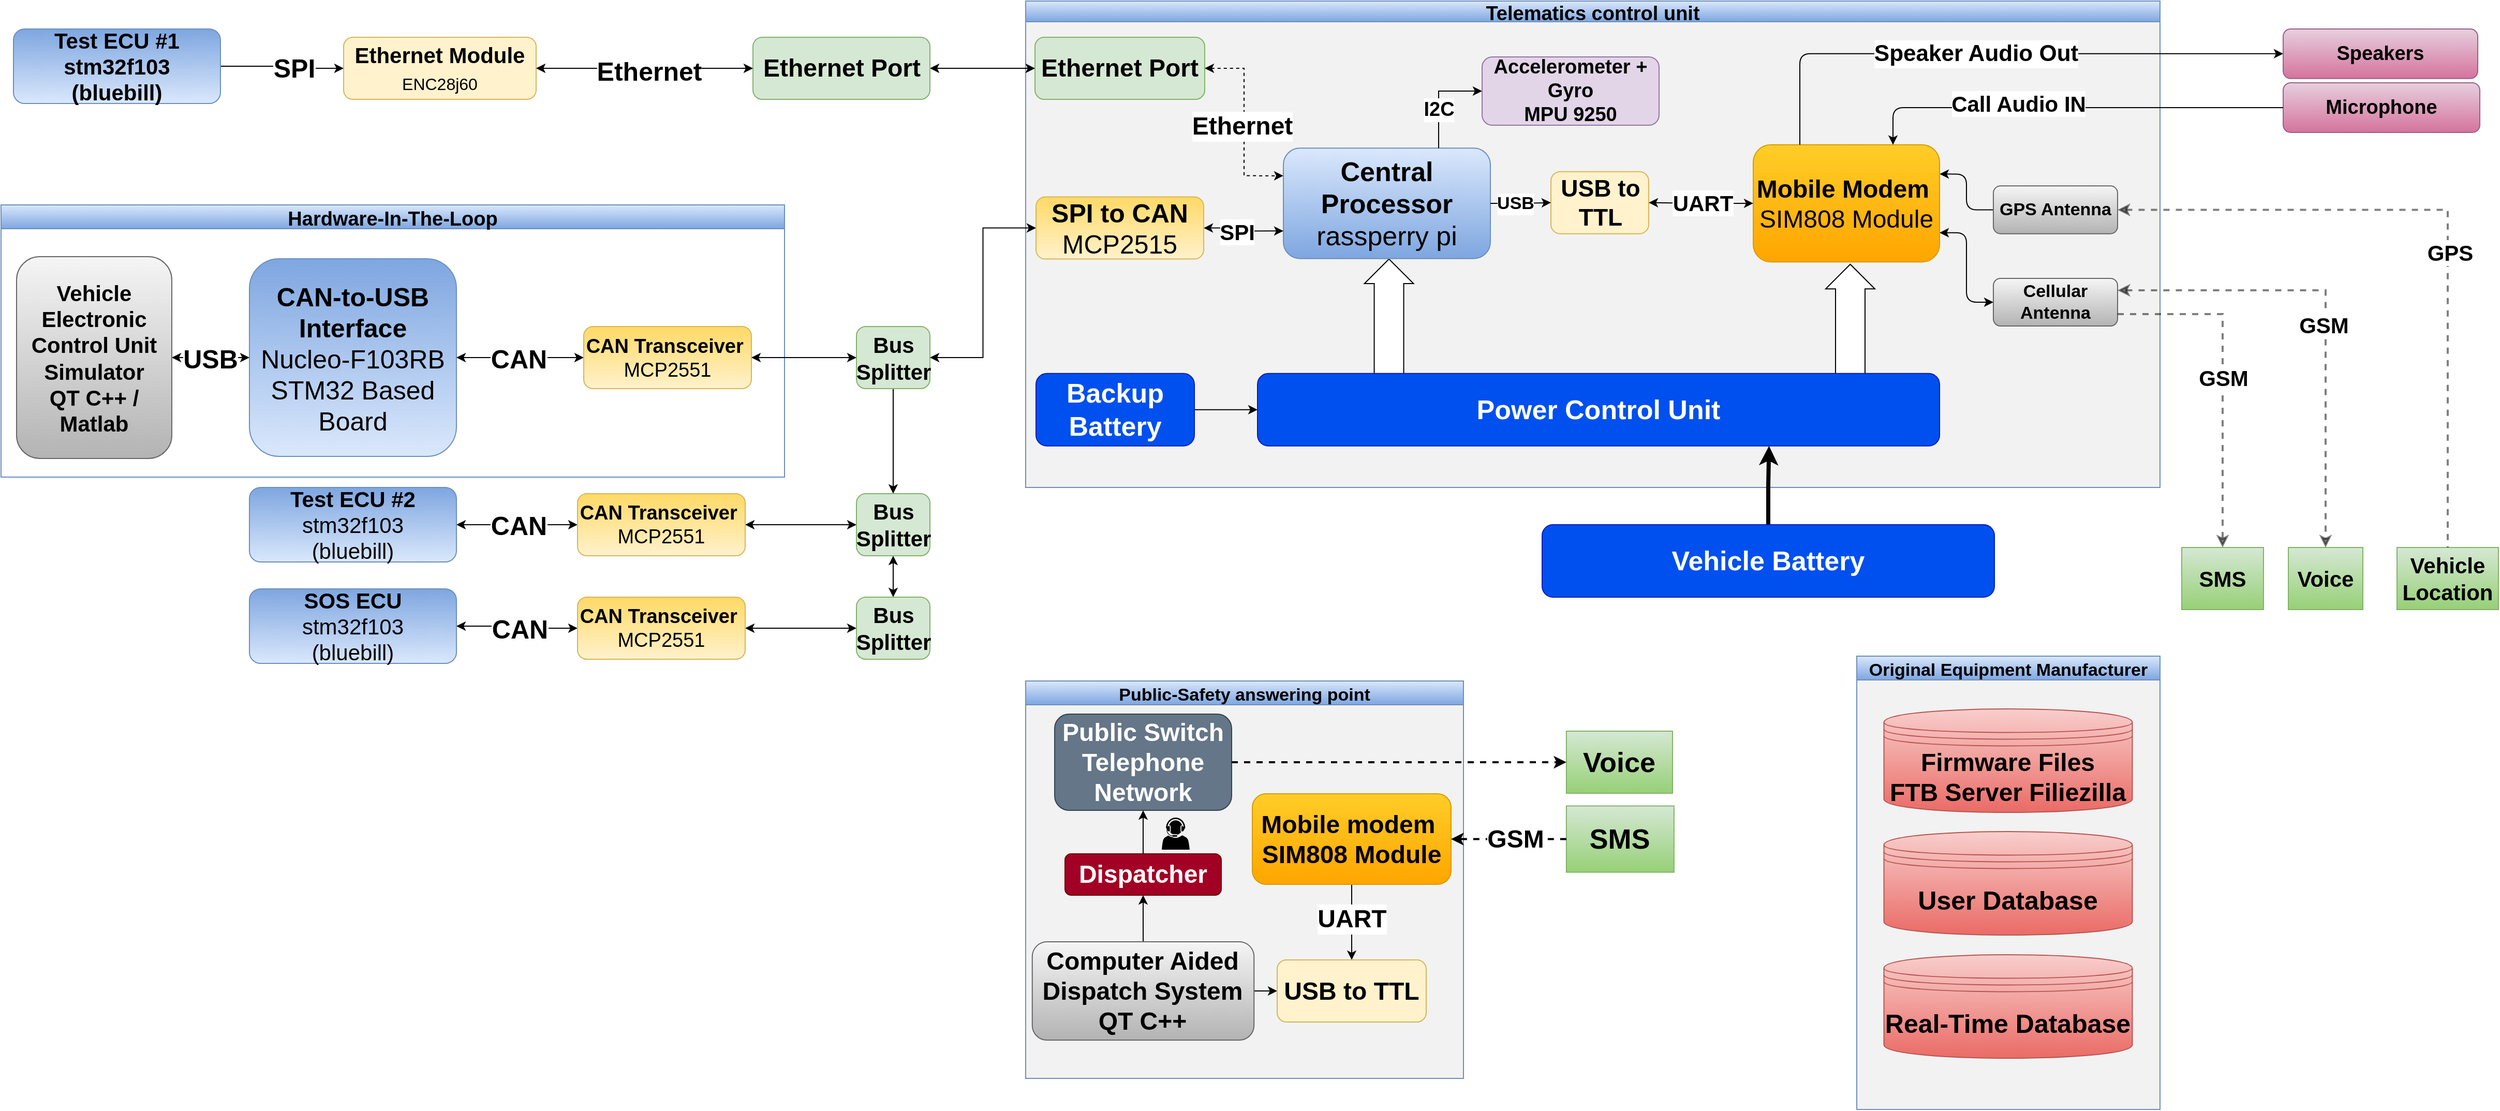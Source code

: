 <mxfile version="13.9.9" type="device"><diagram id="WvO2dlYxxCy-v5vZexDL" name="Page-1"><mxGraphModel dx="3230" dy="1012" grid="0" gridSize="6" guides="1" tooltips="1" connect="1" arrows="1" fold="1" page="1" pageScale="1" pageWidth="1500" pageHeight="1200" math="0" shadow="0"><root><mxCell id="0"/><mxCell id="1" parent="0"/><mxCell id="P0qbFuE8XbZVuqwwPdYG-165" value="Original Equipment Manufacturer" style="swimlane;startSize=23;gradientColor=#7ea6e0;fillColor=#dae8fc;strokeColor=#6c8ebf;swimlaneFillColor=#f2f2f2;fontStyle=1;fontSize=17;" parent="1" vertex="1"><mxGeometry x="368" y="1245" width="293" height="438" as="geometry"/></mxCell><mxCell id="P0qbFuE8XbZVuqwwPdYG-166" value="User Database" style="shape=datastore;whiteSpace=wrap;html=1;gradientColor=#ea6b66;fillColor=#f8cecc;strokeColor=#b85450;fontStyle=1;fontSize=25;" parent="P0qbFuE8XbZVuqwwPdYG-165" vertex="1"><mxGeometry x="26.25" y="169.5" width="240" height="100" as="geometry"/></mxCell><mxCell id="P0qbFuE8XbZVuqwwPdYG-167" value="Real-Time Database&lt;br style=&quot;font-size: 25px;&quot;&gt;" style="shape=datastore;whiteSpace=wrap;html=1;gradientColor=#ea6b66;fillColor=#f8cecc;strokeColor=#b85450;fontStyle=1;fontSize=25;" parent="P0qbFuE8XbZVuqwwPdYG-165" vertex="1"><mxGeometry x="26.25" y="288.5" width="240" height="100" as="geometry"/></mxCell><mxCell id="P0qbFuE8XbZVuqwwPdYG-168" value="Firmware Files&lt;br style=&quot;font-size: 24px;&quot;&gt;&lt;span style=&quot;font-size: 24px;&quot;&gt;FTB Server Filiezilla&lt;/span&gt;" style="shape=datastore;whiteSpace=wrap;html=1;gradientColor=#ea6b66;fillColor=#f8cecc;strokeColor=#b85450;fontStyle=1;fontSize=24;" parent="P0qbFuE8XbZVuqwwPdYG-165" vertex="1"><mxGeometry x="26.25" y="51" width="240" height="100" as="geometry"/></mxCell><mxCell id="P0qbFuE8XbZVuqwwPdYG-198" value="Telematics control unit" style="swimlane;startSize=20;shadow=0;swimlaneFillColor=#F2F2F2;fontStyle=1;fontSize=19;movable=1;gradientColor=#7ea6e0;fillColor=#dae8fc;strokeColor=#6c8ebf;" parent="1" vertex="1"><mxGeometry x="-435" y="612" width="1096" height="470" as="geometry"><mxRectangle x="70" y="160" width="70" height="23" as="alternateBounds"/></mxGeometry></mxCell><mxCell id="P0qbFuE8XbZVuqwwPdYG-199" value="" style="verticalLabelPosition=bottom;shadow=0;dashed=0;align=center;html=1;verticalAlign=top;shape=mxgraph.electrical.transmission.straightBus;fontSize=26;rotation=-180;fontStyle=1" parent="P0qbFuE8XbZVuqwwPdYG-198" vertex="1"><mxGeometry x="773" y="254.35" width="47.48" height="114.1" as="geometry"/></mxCell><mxCell id="P0qbFuE8XbZVuqwwPdYG-200" value="" style="verticalLabelPosition=bottom;shadow=0;dashed=0;align=center;html=1;verticalAlign=top;shape=mxgraph.electrical.transmission.straightBus;fontSize=26;rotation=-180;fontStyle=1" parent="P0qbFuE8XbZVuqwwPdYG-198" vertex="1"><mxGeometry x="327.28" y="249.31" width="47.48" height="131.62" as="geometry"/></mxCell><mxCell id="P0qbFuE8XbZVuqwwPdYG-202" style="edgeStyle=orthogonalEdgeStyle;rounded=1;orthogonalLoop=1;jettySize=auto;html=1;entryX=1;entryY=0.75;entryDx=0;entryDy=0;startArrow=classic;startFill=1;endArrow=classic;endFill=1;strokeColor=#000000;strokeWidth=1;fontSize=20;fontStyle=1;exitX=0;exitY=0.5;exitDx=0;exitDy=0;" parent="P0qbFuE8XbZVuqwwPdYG-198" source="P0qbFuE8XbZVuqwwPdYG-236" target="P0qbFuE8XbZVuqwwPdYG-210" edge="1"><mxGeometry relative="1" as="geometry"><mxPoint x="1073.28" y="362.83" as="targetPoint"/><mxPoint x="1135.97" y="272.415" as="sourcePoint"/></mxGeometry></mxCell><mxCell id="P0qbFuE8XbZVuqwwPdYG-207" value="&lt;font style=&quot;font-size: 26px;&quot;&gt;Central Processor&lt;span style=&quot;font-size: 26px;&quot;&gt;&lt;br style=&quot;font-size: 26px;&quot;&gt;&lt;span style=&quot;font-weight: normal; font-size: 26px;&quot;&gt;rassperry pi&lt;/span&gt;&lt;br style=&quot;font-size: 26px;&quot;&gt;&lt;/span&gt;&lt;/font&gt;" style="rounded=1;whiteSpace=wrap;html=1;fillColor=#dae8fc;strokeColor=#6c8ebf;fontStyle=1;fontSize=26;gradientColor=#7ea6e0;" parent="P0qbFuE8XbZVuqwwPdYG-198" vertex="1"><mxGeometry x="249" y="142.17" width="200" height="106.67" as="geometry"/></mxCell><mxCell id="j5CchA66nYgSaiZ-dE5T-30" style="edgeStyle=orthogonalEdgeStyle;rounded=1;orthogonalLoop=1;jettySize=auto;html=1;exitX=1;exitY=0.25;exitDx=0;exitDy=0;startArrow=classic;startFill=1;endArrow=none;endFill=0;fontStyle=1" edge="1" parent="P0qbFuE8XbZVuqwwPdYG-198" source="P0qbFuE8XbZVuqwwPdYG-210" target="P0qbFuE8XbZVuqwwPdYG-237"><mxGeometry relative="1" as="geometry"/></mxCell><mxCell id="P0qbFuE8XbZVuqwwPdYG-210" value="&lt;font style=&quot;font-size: 24px;&quot;&gt;Mobile Modem&lt;/font&gt;&amp;nbsp;&lt;br style=&quot;font-size: 24px;&quot;&gt;&lt;span style=&quot;font-weight: normal; font-size: 24px;&quot;&gt;SIM808 Module&lt;/span&gt;" style="rounded=1;whiteSpace=wrap;html=1;fillColor=#ffcd28;strokeColor=#d79b00;fontSize=24;fontStyle=1;gradientColor=#ffa500;" parent="P0qbFuE8XbZVuqwwPdYG-198" vertex="1"><mxGeometry x="703" y="138.84" width="180" height="113.33" as="geometry"/></mxCell><mxCell id="P0qbFuE8XbZVuqwwPdYG-227" style="edgeStyle=orthogonalEdgeStyle;rounded=0;orthogonalLoop=1;jettySize=auto;html=1;startArrow=classic;startFill=1;endArrow=classic;endFill=1;fontSize=19;fontStyle=1;entryX=0;entryY=0.75;entryDx=0;entryDy=0;" parent="P0qbFuE8XbZVuqwwPdYG-198" source="P0qbFuE8XbZVuqwwPdYG-245" target="P0qbFuE8XbZVuqwwPdYG-207" edge="1"><mxGeometry relative="1" as="geometry"><mxPoint x="164" y="195" as="sourcePoint"/><mxPoint x="251.02" y="184.42" as="targetPoint"/></mxGeometry></mxCell><mxCell id="P0qbFuE8XbZVuqwwPdYG-228" value="&lt;span&gt;&lt;font style=&quot;font-size: 21px&quot;&gt;SPI&lt;/font&gt;&lt;/span&gt;" style="edgeLabel;html=1;align=center;verticalAlign=middle;resizable=0;points=[];fontSize=19;fontStyle=1" parent="P0qbFuE8XbZVuqwwPdYG-227" vertex="1" connectable="0"><mxGeometry x="0.118" y="-2" relative="1" as="geometry"><mxPoint x="-9.67" y="-1.34" as="offset"/></mxGeometry></mxCell><mxCell id="P0qbFuE8XbZVuqwwPdYG-236" value="Cellular Antenna" style="rounded=1;whiteSpace=wrap;html=1;fillColor=#f5f5f5;strokeColor=#666666;fontSize=17;fontStyle=1;gradientColor=#b3b3b3;" parent="P0qbFuE8XbZVuqwwPdYG-198" vertex="1"><mxGeometry x="935" y="268" width="120" height="45.99" as="geometry"/></mxCell><mxCell id="P0qbFuE8XbZVuqwwPdYG-237" value="GPS Antenna" style="rounded=1;whiteSpace=wrap;html=1;fillColor=#f5f5f5;strokeColor=#666666;fontSize=17;fontStyle=1;gradientColor=#b3b3b3;" parent="P0qbFuE8XbZVuqwwPdYG-198" vertex="1"><mxGeometry x="935.0" y="178.67" width="120" height="46.16" as="geometry"/></mxCell><mxCell id="P0qbFuE8XbZVuqwwPdYG-239" style="edgeStyle=orthogonalEdgeStyle;rounded=0;orthogonalLoop=1;jettySize=auto;html=1;entryX=0.75;entryY=0;entryDx=0;entryDy=0;endArrow=none;endFill=0;strokeWidth=1;fontSize=19;startArrow=classic;startFill=1;exitX=0;exitY=0.5;exitDx=0;exitDy=0;fontStyle=1" parent="P0qbFuE8XbZVuqwwPdYG-198" source="P0qbFuE8XbZVuqwwPdYG-241" target="P0qbFuE8XbZVuqwwPdYG-207" edge="1"><mxGeometry relative="1" as="geometry"/></mxCell><mxCell id="P0qbFuE8XbZVuqwwPdYG-240" value="I2C" style="edgeLabel;html=1;align=center;verticalAlign=middle;resizable=0;points=[];fontSize=19;fontStyle=1" parent="P0qbFuE8XbZVuqwwPdYG-239" vertex="1" connectable="0"><mxGeometry x="0.221" relative="1" as="geometry"><mxPoint as="offset"/></mxGeometry></mxCell><mxCell id="P0qbFuE8XbZVuqwwPdYG-241" value="Accelerometer + Gyro&lt;br style=&quot;font-size: 19px;&quot;&gt;&lt;span style=&quot;font-size: 19px;&quot;&gt;MPU 9250&lt;/span&gt;" style="rounded=1;whiteSpace=wrap;html=1;fillColor=#e1d5e7;strokeColor=#9673a6;fontStyle=1;fontSize=19;" parent="P0qbFuE8XbZVuqwwPdYG-198" vertex="1"><mxGeometry x="441" y="54" width="171" height="66" as="geometry"/></mxCell><mxCell id="P0qbFuE8XbZVuqwwPdYG-245" value="SPI to CAN&lt;br style=&quot;font-size: 25px&quot;&gt;&lt;span style=&quot;font-size: 25px ; font-weight: normal&quot;&gt;MCP2515&lt;/span&gt;" style="rounded=1;whiteSpace=wrap;html=1;fontStyle=1;fontSize=25;fillColor=#fff2cc;strokeColor=#d6b656;gradientColor=#ffd966;direction=west;" parent="P0qbFuE8XbZVuqwwPdYG-198" vertex="1"><mxGeometry x="10" y="189.31" width="162" height="60" as="geometry"/></mxCell><mxCell id="P0qbFuE8XbZVuqwwPdYG-247" style="edgeStyle=orthogonalEdgeStyle;rounded=0;orthogonalLoop=1;jettySize=auto;html=1;fontStyle=1" parent="P0qbFuE8XbZVuqwwPdYG-198" source="P0qbFuE8XbZVuqwwPdYG-248" target="P0qbFuE8XbZVuqwwPdYG-249" edge="1"><mxGeometry relative="1" as="geometry"/></mxCell><mxCell id="P0qbFuE8XbZVuqwwPdYG-248" value="&lt;font style=&quot;font-size: 26px;&quot;&gt;Backup Battery&lt;/font&gt;" style="rounded=1;whiteSpace=wrap;html=1;fontStyle=1;fontSize=26;fillColor=#0050ef;strokeColor=#001DBC;fontColor=#ffffff;" parent="P0qbFuE8XbZVuqwwPdYG-198" vertex="1"><mxGeometry x="10" y="359.9" width="153" height="70" as="geometry"/></mxCell><mxCell id="P0qbFuE8XbZVuqwwPdYG-249" value="&lt;span style=&quot;font-size: 26px;&quot;&gt;&lt;font style=&quot;font-size: 26px;&quot;&gt;Power Control Unit&lt;/font&gt;&lt;/span&gt;" style="rounded=1;whiteSpace=wrap;html=1;fontSize=26;fillColor=#0050ef;strokeColor=#001DBC;fontColor=#ffffff;fontStyle=1" parent="P0qbFuE8XbZVuqwwPdYG-198" vertex="1"><mxGeometry x="224.02" y="359.9" width="658.98" height="70" as="geometry"/></mxCell><mxCell id="P0qbFuE8XbZVuqwwPdYG-385" value="Ethernet Port" style="rounded=1;whiteSpace=wrap;html=1;fontSize=24;fillColor=#d5e8d4;strokeColor=#82b366;fontStyle=1" parent="P0qbFuE8XbZVuqwwPdYG-198" vertex="1"><mxGeometry x="9" y="35" width="164" height="60" as="geometry"/></mxCell><mxCell id="P0qbFuE8XbZVuqwwPdYG-333" style="edgeStyle=orthogonalEdgeStyle;rounded=0;orthogonalLoop=1;jettySize=auto;html=1;fontSize=19;startArrow=classic;startFill=1;dashed=1;fontStyle=1;entryX=0;entryY=0.25;entryDx=0;entryDy=0;" parent="P0qbFuE8XbZVuqwwPdYG-198" source="P0qbFuE8XbZVuqwwPdYG-385" target="P0qbFuE8XbZVuqwwPdYG-207" edge="1"><mxGeometry relative="1" as="geometry"><mxPoint x="11.5" y="86.505" as="targetPoint"/></mxGeometry></mxCell><mxCell id="P0qbFuE8XbZVuqwwPdYG-337" value="Ethernet" style="edgeLabel;html=1;align=center;verticalAlign=middle;resizable=0;points=[];fontSize=24;fontStyle=1" parent="P0qbFuE8XbZVuqwwPdYG-333" vertex="1" connectable="0"><mxGeometry x="0.038" y="-2" relative="1" as="geometry"><mxPoint as="offset"/></mxGeometry></mxCell><mxCell id="Wt1LaFrQ6s1FWfu_oRo3-2" value="USB to TTL" style="rounded=1;whiteSpace=wrap;html=1;fillColor=#fff2cc;strokeColor=#d6b656;fontStyle=1;fontSize=23;" parent="P0qbFuE8XbZVuqwwPdYG-198" vertex="1"><mxGeometry x="507.5" y="164.83" width="94.5" height="60" as="geometry"/></mxCell><mxCell id="P0qbFuE8XbZVuqwwPdYG-243" style="edgeStyle=orthogonalEdgeStyle;rounded=1;orthogonalLoop=1;jettySize=auto;html=1;startArrow=classic;startFill=1;fontStyle=1" parent="P0qbFuE8XbZVuqwwPdYG-198" source="P0qbFuE8XbZVuqwwPdYG-210" target="Wt1LaFrQ6s1FWfu_oRo3-2" edge="1"><mxGeometry relative="1" as="geometry"><mxPoint x="648" y="289" as="targetPoint"/><mxPoint x="878" y="276.057" as="sourcePoint"/></mxGeometry></mxCell><mxCell id="P0qbFuE8XbZVuqwwPdYG-244" value="&lt;font style=&quot;font-size: 21px&quot;&gt;UART&lt;/font&gt;" style="edgeLabel;html=1;align=center;verticalAlign=middle;resizable=0;points=[];fontSize=17;fontStyle=1" parent="P0qbFuE8XbZVuqwwPdYG-243" vertex="1" connectable="0"><mxGeometry x="-0.145" relative="1" as="geometry"><mxPoint x="-5.39" y="-0.99" as="offset"/></mxGeometry></mxCell><mxCell id="Wt1LaFrQ6s1FWfu_oRo3-3" style="edgeStyle=orthogonalEdgeStyle;rounded=0;orthogonalLoop=1;jettySize=auto;html=1;fontStyle=1" parent="P0qbFuE8XbZVuqwwPdYG-198" source="P0qbFuE8XbZVuqwwPdYG-207" target="Wt1LaFrQ6s1FWfu_oRo3-2" edge="1"><mxGeometry relative="1" as="geometry"/></mxCell><mxCell id="Wt1LaFrQ6s1FWfu_oRo3-4" value="USB" style="edgeLabel;html=1;align=center;verticalAlign=middle;resizable=0;points=[];fontSize=17;fontStyle=1" parent="Wt1LaFrQ6s1FWfu_oRo3-3" vertex="1" connectable="0"><mxGeometry x="-0.356" relative="1" as="geometry"><mxPoint x="4.65" y="0.67" as="offset"/></mxGeometry></mxCell><mxCell id="P0qbFuE8XbZVuqwwPdYG-251" value="Speakers" style="rounded=1;whiteSpace=wrap;html=1;fillColor=#e6d0de;strokeColor=#996185;fontSize=19;fontStyle=1;gradientColor=#d5739d;" parent="1" vertex="1"><mxGeometry x="780.0" y="639" width="188" height="47.83" as="geometry"/></mxCell><mxCell id="P0qbFuE8XbZVuqwwPdYG-252" value="Microphone" style="rounded=1;whiteSpace=wrap;html=1;fillColor=#e6d0de;strokeColor=#996185;fontSize=19;fontStyle=1;gradientColor=#d5739d;" parent="1" vertex="1"><mxGeometry x="780" y="691" width="190" height="48" as="geometry"/></mxCell><mxCell id="P0qbFuE8XbZVuqwwPdYG-258" value="Hardware-In-The-Loop" style="swimlane;fillColor=#dae8fc;startSize=23;gradientColor=#7ea6e0;strokeColor=#6c8ebf;fontStyle=1;fontSize=19;" parent="1" vertex="1"><mxGeometry x="-1425" y="809" width="757" height="263" as="geometry"/></mxCell><mxCell id="P0qbFuE8XbZVuqwwPdYG-260" value="&lt;font style=&quot;font-size: 25px&quot;&gt;CAN-to-USB Interface&lt;span style=&quot;font-size: 25px&quot;&gt;&lt;br style=&quot;font-size: 25px&quot;&gt;&lt;span style=&quot;font-weight: normal&quot;&gt;Nucleo-F103RB STM32 Based Board&lt;/span&gt;&lt;br style=&quot;font-size: 25px&quot;&gt;&lt;/span&gt;&lt;/font&gt;" style="rounded=1;whiteSpace=wrap;html=1;fillColor=#dae8fc;strokeColor=#6c8ebf;fontStyle=1;fontSize=25;gradientColor=#7ea6e0;direction=west;" parent="P0qbFuE8XbZVuqwwPdYG-258" vertex="1"><mxGeometry x="240" y="52" width="200" height="191" as="geometry"/></mxCell><mxCell id="P0qbFuE8XbZVuqwwPdYG-263" style="edgeStyle=orthogonalEdgeStyle;rounded=0;orthogonalLoop=1;jettySize=auto;html=1;exitX=1;exitY=0.5;exitDx=0;exitDy=0;entryX=0;entryY=0.5;entryDx=0;entryDy=0;startArrow=classic;startFill=1;fontStyle=1;fontSize=25;" parent="P0qbFuE8XbZVuqwwPdYG-258" source="P0qbFuE8XbZVuqwwPdYG-271" target="P0qbFuE8XbZVuqwwPdYG-260" edge="1"><mxGeometry relative="1" as="geometry"><mxPoint x="437" y="245.93" as="targetPoint"/><mxPoint x="562" y="259.5" as="sourcePoint"/></mxGeometry></mxCell><mxCell id="P0qbFuE8XbZVuqwwPdYG-264" value="CAN" style="edgeLabel;html=1;align=center;verticalAlign=middle;resizable=0;points=[];fontSize=25;fontStyle=1" parent="P0qbFuE8XbZVuqwwPdYG-263" vertex="1" connectable="0"><mxGeometry x="-0.132" y="1" relative="1" as="geometry"><mxPoint x="-9.86" y="-1" as="offset"/></mxGeometry></mxCell><mxCell id="P0qbFuE8XbZVuqwwPdYG-265" value="&lt;font style=&quot;font-size: 21px;&quot;&gt;&lt;span style=&quot;font-size: 21px;&quot;&gt;&lt;font style=&quot;font-size: 21px;&quot;&gt;Vehicle Electronic Control Unit Simulator&lt;/font&gt;&lt;/span&gt;&lt;br style=&quot;font-size: 21px;&quot;&gt;&lt;font style=&quot;font-size: 21px;&quot;&gt;QT C++ / Matlab&lt;/font&gt;&lt;br style=&quot;font-size: 21px;&quot;&gt;&lt;/font&gt;" style="rounded=1;whiteSpace=wrap;html=1;fontSize=21;fillColor=#f5f5f5;strokeColor=#666666;gradientColor=#b3b3b3;fontStyle=1" parent="P0qbFuE8XbZVuqwwPdYG-258" vertex="1"><mxGeometry x="15" y="50" width="150" height="195" as="geometry"/></mxCell><mxCell id="P0qbFuE8XbZVuqwwPdYG-266" style="edgeStyle=orthogonalEdgeStyle;rounded=0;orthogonalLoop=1;jettySize=auto;html=1;startArrow=classic;startFill=1;endArrow=classic;endFill=1;fontSize=25;fontStyle=1" parent="P0qbFuE8XbZVuqwwPdYG-258" source="P0qbFuE8XbZVuqwwPdYG-265" target="P0qbFuE8XbZVuqwwPdYG-260" edge="1"><mxGeometry relative="1" as="geometry"><mxPoint x="173" y="245.68" as="targetPoint"/></mxGeometry></mxCell><mxCell id="P0qbFuE8XbZVuqwwPdYG-267" value="USB" style="edgeLabel;html=1;align=center;verticalAlign=middle;resizable=0;points=[];fontSize=25;fontStyle=1" parent="P0qbFuE8XbZVuqwwPdYG-266" vertex="1" connectable="0"><mxGeometry x="-0.252" y="-2" relative="1" as="geometry"><mxPoint x="8.76" y="-2.07" as="offset"/></mxGeometry></mxCell><mxCell id="P0qbFuE8XbZVuqwwPdYG-271" value="CAN Transceiver&amp;nbsp;&lt;br style=&quot;font-size: 19px&quot;&gt;&lt;span style=&quot;font-size: 19px ; font-weight: normal&quot;&gt;&lt;font style=&quot;font-size: 19px&quot;&gt;MCP2551&lt;/font&gt;&lt;/span&gt;" style="rounded=1;whiteSpace=wrap;html=1;fontStyle=1;fontSize=19;fillColor=#fff2cc;strokeColor=#d6b656;gradientColor=#ffd966;direction=west;" parent="P0qbFuE8XbZVuqwwPdYG-258" vertex="1"><mxGeometry x="563" y="117.5" width="162" height="60" as="geometry"/></mxCell><mxCell id="P0qbFuE8XbZVuqwwPdYG-274" style="edgeStyle=orthogonalEdgeStyle;rounded=1;jumpStyle=arc;jumpSize=14;orthogonalLoop=1;jettySize=auto;html=1;entryX=0;entryY=0.5;entryDx=0;entryDy=0;exitX=0.25;exitY=0;exitDx=0;exitDy=0;fontStyle=1" parent="1" source="P0qbFuE8XbZVuqwwPdYG-210" target="P0qbFuE8XbZVuqwwPdYG-251" edge="1"><mxGeometry relative="1" as="geometry"><mxPoint x="251" y="612" as="sourcePoint"/></mxGeometry></mxCell><mxCell id="P0qbFuE8XbZVuqwwPdYG-275" value="Speaker Audio Out" style="edgeLabel;html=1;align=center;verticalAlign=middle;resizable=0;points=[];fontSize=22;fontStyle=1" parent="P0qbFuE8XbZVuqwwPdYG-274" vertex="1" connectable="0"><mxGeometry x="-0.064" y="-5" relative="1" as="geometry"><mxPoint x="-1.79" y="-4.97" as="offset"/></mxGeometry></mxCell><mxCell id="P0qbFuE8XbZVuqwwPdYG-276" style="edgeStyle=orthogonalEdgeStyle;rounded=1;orthogonalLoop=1;jettySize=auto;html=1;startArrow=none;startFill=0;endArrow=classic;endFill=1;strokeColor=#000000;strokeWidth=1;fontSize=20;fontStyle=1;exitX=0;exitY=0.5;exitDx=0;exitDy=0;entryX=0.75;entryY=0;entryDx=0;entryDy=0;" parent="1" source="P0qbFuE8XbZVuqwwPdYG-252" target="P0qbFuE8XbZVuqwwPdYG-210" edge="1"><mxGeometry relative="1" as="geometry"><mxPoint x="777" y="621" as="targetPoint"/></mxGeometry></mxCell><mxCell id="P0qbFuE8XbZVuqwwPdYG-277" value="&lt;font style=&quot;font-size: 21px&quot;&gt;Call Audio IN&lt;/font&gt;" style="edgeLabel;html=1;align=center;verticalAlign=middle;resizable=0;points=[];fontSize=17;fontStyle=1" parent="P0qbFuE8XbZVuqwwPdYG-276" vertex="1" connectable="0"><mxGeometry x="-0.148" y="-1" relative="1" as="geometry"><mxPoint x="-80" y="-3.71" as="offset"/></mxGeometry></mxCell><mxCell id="P0qbFuE8XbZVuqwwPdYG-280" value="SMS" style="rounded=0;whiteSpace=wrap;html=1;fontSize=21;align=center;fontStyle=1;fillColor=#d5e8d4;strokeColor=#82b366;gradientColor=#97d077;" parent="1" vertex="1"><mxGeometry x="682" y="1140" width="79" height="60" as="geometry"/></mxCell><mxCell id="P0qbFuE8XbZVuqwwPdYG-282" value="Voice" style="rounded=0;whiteSpace=wrap;html=1;fontSize=21;align=center;fontStyle=1;fillColor=#d5e8d4;strokeColor=#82b366;gradientColor=#97d077;" parent="1" vertex="1"><mxGeometry x="785" y="1140" width="72" height="60" as="geometry"/></mxCell><mxCell id="P0qbFuE8XbZVuqwwPdYG-283" value="Vehicle Location" style="rounded=0;whiteSpace=wrap;html=1;fontSize=21;align=center;fontStyle=1;fillColor=#d5e8d4;strokeColor=#82b366;gradientColor=#97d077;" parent="1" vertex="1"><mxGeometry x="890" y="1140" width="98" height="60" as="geometry"/></mxCell><mxCell id="P0qbFuE8XbZVuqwwPdYG-284" style="edgeStyle=orthogonalEdgeStyle;rounded=0;orthogonalLoop=1;jettySize=auto;html=1;exitX=1;exitY=0.75;exitDx=0;exitDy=0;startArrow=none;startFill=0;endArrow=classic;endFill=1;strokeWidth=2;fontSize=17;entryX=0.5;entryY=0;entryDx=0;entryDy=0;dashed=1;opacity=50;fontStyle=1" parent="1" source="P0qbFuE8XbZVuqwwPdYG-236" target="P0qbFuE8XbZVuqwwPdYG-280" edge="1"><mxGeometry relative="1" as="geometry"><mxPoint x="954.97" y="1052.83" as="targetPoint"/><mxPoint x="797.97" y="931.415" as="sourcePoint"/></mxGeometry></mxCell><mxCell id="P0qbFuE8XbZVuqwwPdYG-285" value="&lt;font style=&quot;font-size: 21px&quot;&gt;GSM&lt;/font&gt;" style="edgeLabel;html=1;align=center;verticalAlign=middle;resizable=0;points=[];fontSize=17;fontStyle=1" parent="P0qbFuE8XbZVuqwwPdYG-284" vertex="1" connectable="0"><mxGeometry x="0.234" relative="1" as="geometry"><mxPoint x="-0.02" y="-39.12" as="offset"/></mxGeometry></mxCell><mxCell id="P0qbFuE8XbZVuqwwPdYG-288" style="edgeStyle=orthogonalEdgeStyle;rounded=0;orthogonalLoop=1;jettySize=auto;html=1;exitX=1;exitY=0.25;exitDx=0;exitDy=0;strokeWidth=2;startArrow=classic;startFill=1;dashed=1;opacity=50;fontStyle=1" parent="1" source="P0qbFuE8XbZVuqwwPdYG-236" target="P0qbFuE8XbZVuqwwPdYG-282" edge="1"><mxGeometry relative="1" as="geometry"><mxPoint x="797.97" y="902.707" as="sourcePoint"/></mxGeometry></mxCell><mxCell id="P0qbFuE8XbZVuqwwPdYG-289" value="&lt;font style=&quot;font-size: 21px&quot;&gt;GSM&lt;/font&gt;" style="edgeLabel;html=1;align=center;verticalAlign=middle;resizable=0;points=[];fontSize=17;fontStyle=1" parent="P0qbFuE8XbZVuqwwPdYG-288" vertex="1" connectable="0"><mxGeometry x="0.386" relative="1" as="geometry"><mxPoint x="-2" y="-77.47" as="offset"/></mxGeometry></mxCell><mxCell id="P0qbFuE8XbZVuqwwPdYG-290" style="edgeStyle=orthogonalEdgeStyle;rounded=0;orthogonalLoop=1;jettySize=auto;html=1;startArrow=classic;startFill=1;endArrow=none;endFill=0;strokeWidth=2;fontSize=32;entryX=0.5;entryY=0;entryDx=0;entryDy=0;exitX=1;exitY=0.5;exitDx=0;exitDy=0;dashed=1;opacity=50;fontStyle=1" parent="1" source="P0qbFuE8XbZVuqwwPdYG-237" target="P0qbFuE8XbZVuqwwPdYG-283" edge="1"><mxGeometry relative="1" as="geometry"><mxPoint x="1028.303" y="1053.497" as="targetPoint"/><mxPoint x="797.97" y="840.2" as="sourcePoint"/></mxGeometry></mxCell><mxCell id="P0qbFuE8XbZVuqwwPdYG-291" value="&lt;font style=&quot;font-size: 21px&quot;&gt;GPS&lt;/font&gt;" style="edgeLabel;html=1;align=center;verticalAlign=middle;resizable=0;points=[];fontSize=17;fontStyle=1" parent="P0qbFuE8XbZVuqwwPdYG-290" vertex="1" connectable="0"><mxGeometry x="0.524" y="5" relative="1" as="geometry"><mxPoint x="-3.02" y="-131.94" as="offset"/></mxGeometry></mxCell><mxCell id="P0qbFuE8XbZVuqwwPdYG-301" style="edgeStyle=orthogonalEdgeStyle;rounded=0;orthogonalLoop=1;jettySize=auto;html=1;entryX=0.75;entryY=1;entryDx=0;entryDy=0;fillColor=#ffffff;fontSize=26;strokeWidth=4;fontStyle=1" parent="1" source="P0qbFuE8XbZVuqwwPdYG-302" target="P0qbFuE8XbZVuqwwPdYG-249" edge="1"><mxGeometry relative="1" as="geometry"/></mxCell><mxCell id="P0qbFuE8XbZVuqwwPdYG-302" value="Vehicle Battery" style="rounded=1;whiteSpace=wrap;html=1;fontStyle=1;fontSize=26;fillColor=#0050ef;strokeColor=#001DBC;fontColor=#ffffff;" parent="1" vertex="1"><mxGeometry x="64" y="1118" width="437" height="70" as="geometry"/></mxCell><mxCell id="P0qbFuE8XbZVuqwwPdYG-331" style="edgeStyle=orthogonalEdgeStyle;rounded=0;orthogonalLoop=1;jettySize=auto;html=1;fontSize=25;exitX=0.5;exitY=1;exitDx=0;exitDy=0;fontStyle=1" parent="1" source="P0qbFuE8XbZVuqwwPdYG-314" target="P0qbFuE8XbZVuqwwPdYG-323" edge="1"><mxGeometry relative="1" as="geometry"><mxPoint x="-563" y="927.0" as="sourcePoint"/></mxGeometry></mxCell><mxCell id="P0qbFuE8XbZVuqwwPdYG-314" value="Bus Splitter" style="rounded=1;whiteSpace=wrap;html=1;fontSize=21;fillColor=#d5e8d4;strokeColor=#82b366;fontStyle=1" parent="1" vertex="1"><mxGeometry x="-598.5" y="926.5" width="71" height="60" as="geometry"/></mxCell><mxCell id="P0qbFuE8XbZVuqwwPdYG-315" style="edgeStyle=orthogonalEdgeStyle;rounded=0;orthogonalLoop=1;jettySize=auto;html=1;startArrow=classic;startFill=1;endArrow=classic;endFill=1;fontSize=25;fontStyle=1" parent="1" source="P0qbFuE8XbZVuqwwPdYG-271" target="P0qbFuE8XbZVuqwwPdYG-314" edge="1"><mxGeometry relative="1" as="geometry"/></mxCell><mxCell id="P0qbFuE8XbZVuqwwPdYG-316" style="edgeStyle=orthogonalEdgeStyle;rounded=0;orthogonalLoop=1;jettySize=auto;html=1;startArrow=classic;startFill=1;endArrow=classic;endFill=1;fontSize=17;fontStyle=1;entryX=1;entryY=0.5;entryDx=0;entryDy=0;" parent="1" source="P0qbFuE8XbZVuqwwPdYG-245" target="P0qbFuE8XbZVuqwwPdYG-314" edge="1"><mxGeometry relative="1" as="geometry"/></mxCell><mxCell id="P0qbFuE8XbZVuqwwPdYG-317" style="edgeStyle=orthogonalEdgeStyle;rounded=0;orthogonalLoop=1;jettySize=auto;html=1;entryX=0;entryY=0.5;entryDx=0;entryDy=0;startArrow=classic;startFill=1;endArrow=classic;endFill=1;fontSize=25;fontStyle=1" parent="1" source="P0qbFuE8XbZVuqwwPdYG-319" target="P0qbFuE8XbZVuqwwPdYG-320" edge="1"><mxGeometry relative="1" as="geometry"/></mxCell><mxCell id="P0qbFuE8XbZVuqwwPdYG-392" value="CAN" style="edgeLabel;html=1;align=center;verticalAlign=middle;resizable=0;points=[];fontSize=25;fontStyle=1" parent="P0qbFuE8XbZVuqwwPdYG-317" vertex="1" connectable="0"><mxGeometry x="-0.202" y="1" relative="1" as="geometry"><mxPoint x="-8.57" y="-1.03" as="offset"/></mxGeometry></mxCell><mxCell id="P0qbFuE8XbZVuqwwPdYG-318" style="edgeStyle=orthogonalEdgeStyle;rounded=0;orthogonalLoop=1;jettySize=auto;html=1;startArrow=classic;startFill=1;endArrow=classic;endFill=1;fontSize=25;fontStyle=1" parent="1" source="P0qbFuE8XbZVuqwwPdYG-319" target="P0qbFuE8XbZVuqwwPdYG-322" edge="1"><mxGeometry relative="1" as="geometry"/></mxCell><mxCell id="P0qbFuE8XbZVuqwwPdYG-319" value="CAN Transceiver&amp;nbsp;&lt;br style=&quot;font-size: 19px&quot;&gt;&lt;span style=&quot;font-size: 19px ; font-weight: normal&quot;&gt;&lt;font style=&quot;font-size: 19px&quot;&gt;MCP2551&lt;/font&gt;&lt;/span&gt;" style="rounded=1;whiteSpace=wrap;html=1;fontStyle=1;fontSize=19;fillColor=#fff2cc;strokeColor=#d6b656;gradientColor=#ffd966;direction=west;" parent="1" vertex="1"><mxGeometry x="-868" y="1188" width="162" height="60" as="geometry"/></mxCell><mxCell id="P0qbFuE8XbZVuqwwPdYG-320" value="&lt;font style=&quot;font-size: 21px&quot;&gt;&lt;span style=&quot;font-size: 21px&quot;&gt;SOS ECU&lt;br style=&quot;font-size: 21px&quot;&gt;&lt;/span&gt;&lt;span style=&quot;font-size: 21px ; font-weight: normal&quot;&gt;stm32f103&lt;br style=&quot;font-size: 21px&quot;&gt;(bluebill)&lt;/span&gt;&lt;br style=&quot;font-size: 21px&quot;&gt;&lt;/font&gt;" style="rounded=1;whiteSpace=wrap;html=1;fillColor=#dae8fc;strokeColor=#6c8ebf;fontStyle=1;fontSize=21;gradientColor=#7ea6e0;direction=west;" parent="1" vertex="1"><mxGeometry x="-1185" y="1180" width="200" height="72" as="geometry"/></mxCell><mxCell id="P0qbFuE8XbZVuqwwPdYG-321" style="edgeStyle=orthogonalEdgeStyle;rounded=0;orthogonalLoop=1;jettySize=auto;html=1;startArrow=classic;startFill=1;endArrow=classic;endFill=1;fontSize=25;fontStyle=1" parent="1" source="P0qbFuE8XbZVuqwwPdYG-322" target="P0qbFuE8XbZVuqwwPdYG-323" edge="1"><mxGeometry relative="1" as="geometry"/></mxCell><mxCell id="P0qbFuE8XbZVuqwwPdYG-322" value="Bus Splitter" style="rounded=1;whiteSpace=wrap;html=1;fontSize=21;fillColor=#d5e8d4;strokeColor=#82b366;fontStyle=1" parent="1" vertex="1"><mxGeometry x="-598.5" y="1188" width="71" height="60" as="geometry"/></mxCell><mxCell id="P0qbFuE8XbZVuqwwPdYG-323" value="Bus Splitter" style="rounded=1;whiteSpace=wrap;html=1;fontSize=21;fillColor=#d5e8d4;strokeColor=#82b366;fontStyle=1" parent="1" vertex="1"><mxGeometry x="-598.5" y="1088" width="71" height="60" as="geometry"/></mxCell><mxCell id="P0qbFuE8XbZVuqwwPdYG-324" style="edgeStyle=orthogonalEdgeStyle;rounded=0;orthogonalLoop=1;jettySize=auto;html=1;entryX=0;entryY=0.5;entryDx=0;entryDy=0;startArrow=classic;startFill=1;endArrow=classic;endFill=1;fontSize=25;fontStyle=1" parent="1" source="P0qbFuE8XbZVuqwwPdYG-326" target="P0qbFuE8XbZVuqwwPdYG-323" edge="1"><mxGeometry relative="1" as="geometry"/></mxCell><mxCell id="P0qbFuE8XbZVuqwwPdYG-325" style="edgeStyle=orthogonalEdgeStyle;rounded=0;orthogonalLoop=1;jettySize=auto;html=1;startArrow=classic;startFill=1;endArrow=classic;endFill=1;fontSize=25;fontStyle=1" parent="1" source="P0qbFuE8XbZVuqwwPdYG-326" target="P0qbFuE8XbZVuqwwPdYG-327" edge="1"><mxGeometry relative="1" as="geometry"/></mxCell><mxCell id="P0qbFuE8XbZVuqwwPdYG-391" value="CAN" style="edgeLabel;html=1;align=center;verticalAlign=middle;resizable=0;points=[];fontSize=25;fontStyle=1" parent="P0qbFuE8XbZVuqwwPdYG-325" vertex="1" connectable="0"><mxGeometry x="-0.267" y="-1" relative="1" as="geometry"><mxPoint x="-14.14" y="1" as="offset"/></mxGeometry></mxCell><mxCell id="P0qbFuE8XbZVuqwwPdYG-326" value="CAN Transceiver&amp;nbsp;&lt;br style=&quot;font-size: 19px&quot;&gt;&lt;span style=&quot;font-size: 19px ; font-weight: normal&quot;&gt;&lt;font style=&quot;font-size: 19px&quot;&gt;MCP2551&lt;/font&gt;&lt;/span&gt;" style="rounded=1;whiteSpace=wrap;html=1;fontStyle=1;fontSize=19;fillColor=#fff2cc;strokeColor=#d6b656;gradientColor=#ffd966;direction=west;" parent="1" vertex="1"><mxGeometry x="-868" y="1088" width="162" height="60" as="geometry"/></mxCell><mxCell id="P0qbFuE8XbZVuqwwPdYG-327" value="&lt;font style=&quot;font-size: 21px&quot;&gt;&lt;span style=&quot;font-size: 21px&quot;&gt;Test ECU #2&lt;/span&gt;&lt;br style=&quot;font-size: 21px&quot;&gt;&lt;span style=&quot;font-weight: normal&quot;&gt;&lt;span style=&quot;font-size: 21px&quot;&gt;stm32f103&lt;br style=&quot;font-size: 21px&quot;&gt;&lt;/span&gt;&lt;span style=&quot;font-size: 21px&quot;&gt;(bluebill)&lt;/span&gt;&lt;/span&gt;&lt;br style=&quot;font-size: 21px&quot;&gt;&lt;/font&gt;" style="rounded=1;whiteSpace=wrap;html=1;fillColor=#dae8fc;strokeColor=#6c8ebf;fontStyle=1;fontSize=21;gradientColor=#7ea6e0;direction=west;" parent="1" vertex="1"><mxGeometry x="-1185" y="1082" width="200" height="72" as="geometry"/></mxCell><mxCell id="P0qbFuE8XbZVuqwwPdYG-332" value="Ethernet Module&lt;br style=&quot;font-size: 21px&quot;&gt;&lt;span style=&quot;font-weight: normal&quot;&gt;&lt;font style=&quot;font-size: 16px&quot;&gt;ENC28j60&lt;/font&gt;&lt;/span&gt;" style="rounded=1;whiteSpace=wrap;html=1;fillColor=#fff2cc;strokeColor=#d6b656;fontStyle=1;fontSize=21;" parent="1" vertex="1"><mxGeometry x="-1094" y="647" width="186" height="60.01" as="geometry"/></mxCell><mxCell id="P0qbFuE8XbZVuqwwPdYG-335" style="edgeStyle=orthogonalEdgeStyle;rounded=0;orthogonalLoop=1;jettySize=auto;html=1;fontSize=25;fontStyle=1" parent="1" source="P0qbFuE8XbZVuqwwPdYG-334" target="P0qbFuE8XbZVuqwwPdYG-332" edge="1"><mxGeometry relative="1" as="geometry"/></mxCell><mxCell id="P0qbFuE8XbZVuqwwPdYG-336" value="SPI" style="edgeLabel;html=1;align=center;verticalAlign=middle;resizable=0;points=[];fontSize=25;fontStyle=1" parent="P0qbFuE8XbZVuqwwPdYG-335" vertex="1" connectable="0"><mxGeometry x="0.198" y="1" relative="1" as="geometry"><mxPoint as="offset"/></mxGeometry></mxCell><mxCell id="P0qbFuE8XbZVuqwwPdYG-334" value="&lt;font style=&quot;font-size: 21px;&quot;&gt;&lt;span style=&quot;font-size: 21px;&quot;&gt;Test ECU #1&lt;/span&gt;&lt;br style=&quot;font-size: 21px;&quot;&gt;&lt;span style=&quot;font-size: 21px;&quot;&gt;stm32f103&lt;br style=&quot;font-size: 21px;&quot;&gt;&lt;/span&gt;&lt;span style=&quot;font-size: 21px;&quot;&gt;(bluebill)&lt;/span&gt;&lt;br style=&quot;font-size: 21px;&quot;&gt;&lt;/font&gt;" style="rounded=1;whiteSpace=wrap;html=1;fillColor=#dae8fc;strokeColor=#6c8ebf;fontStyle=1;fontSize=21;gradientColor=#7ea6e0;direction=west;" parent="1" vertex="1"><mxGeometry x="-1413" y="639" width="200" height="72" as="geometry"/></mxCell><mxCell id="P0qbFuE8XbZVuqwwPdYG-341" value="Public-Safety answering point" style="swimlane;startSize=23;gradientColor=#7ea6e0;fillColor=#dae8fc;strokeColor=#6c8ebf;swimlaneFillColor=#f2f2f2;fontStyle=1;fontSize=17;" parent="1" vertex="1"><mxGeometry x="-435" y="1269" width="423" height="384" as="geometry"/></mxCell><mxCell id="P0qbFuE8XbZVuqwwPdYG-345" value="Public Switch Telephone Network" style="rounded=1;whiteSpace=wrap;html=1;fillColor=#647687;strokeColor=#314354;fontSize=24;fontStyle=1;fontColor=#ffffff;" parent="P0qbFuE8XbZVuqwwPdYG-341" vertex="1"><mxGeometry x="28" y="32" width="171" height="93" as="geometry"/></mxCell><mxCell id="P0qbFuE8XbZVuqwwPdYG-347" style="edgeStyle=orthogonalEdgeStyle;rounded=1;jumpStyle=arc;jumpSize=14;orthogonalLoop=1;jettySize=auto;html=1;entryX=0.5;entryY=0;entryDx=0;entryDy=0;shadow=0;strokeWidth=1;fontStyle=1;fontSize=24;" parent="P0qbFuE8XbZVuqwwPdYG-341" source="P0qbFuE8XbZVuqwwPdYG-349" target="P0qbFuE8XbZVuqwwPdYG-360" edge="1"><mxGeometry relative="1" as="geometry"/></mxCell><mxCell id="P0qbFuE8XbZVuqwwPdYG-348" value="UART" style="edgeLabel;html=1;align=center;verticalAlign=middle;resizable=0;points=[];fontSize=24;fontStyle=1" parent="P0qbFuE8XbZVuqwwPdYG-347" vertex="1" connectable="0"><mxGeometry x="-0.233" y="-2" relative="1" as="geometry"><mxPoint x="2" y="5.18" as="offset"/></mxGeometry></mxCell><mxCell id="P0qbFuE8XbZVuqwwPdYG-349" value="Mobile modem&amp;nbsp;&lt;br style=&quot;font-size: 24px;&quot;&gt;&lt;span style=&quot;font-size: 24px;&quot;&gt;SIM808 Module&lt;/span&gt;" style="rounded=1;whiteSpace=wrap;html=1;fillColor=#ffcd28;strokeColor=#d79b00;fontSize=24;fontStyle=1;gradientColor=#ffa500;" parent="P0qbFuE8XbZVuqwwPdYG-341" vertex="1"><mxGeometry x="219" y="109" width="192" height="87.5" as="geometry"/></mxCell><mxCell id="P0qbFuE8XbZVuqwwPdYG-350" value="" style="pointerEvents=1;shadow=0;dashed=0;html=1;strokeColor=none;labelPosition=center;verticalLabelPosition=bottom;verticalAlign=top;outlineConnect=0;align=center;shape=mxgraph.office.users.call_center_agent;labelBackgroundColor=#ffffff;fontSize=24;fillColor=#000000;fontStyle=1" parent="P0qbFuE8XbZVuqwwPdYG-341" vertex="1"><mxGeometry x="131.5" y="132" width="27" height="30.99" as="geometry"/></mxCell><mxCell id="P0qbFuE8XbZVuqwwPdYG-353" style="edgeStyle=orthogonalEdgeStyle;rounded=0;orthogonalLoop=1;jettySize=auto;html=1;startArrow=classic;startFill=1;endArrow=none;endFill=0;strokeWidth=1;fontSize=24;fontStyle=1" parent="P0qbFuE8XbZVuqwwPdYG-341" source="P0qbFuE8XbZVuqwwPdYG-355" target="P0qbFuE8XbZVuqwwPdYG-362" edge="1"><mxGeometry relative="1" as="geometry"/></mxCell><mxCell id="P0qbFuE8XbZVuqwwPdYG-354" style="edgeStyle=orthogonalEdgeStyle;rounded=0;orthogonalLoop=1;jettySize=auto;html=1;fontSize=24;fontStyle=1" parent="P0qbFuE8XbZVuqwwPdYG-341" source="P0qbFuE8XbZVuqwwPdYG-355" target="P0qbFuE8XbZVuqwwPdYG-345" edge="1"><mxGeometry relative="1" as="geometry"/></mxCell><mxCell id="P0qbFuE8XbZVuqwwPdYG-355" value="Dispatcher" style="rounded=1;whiteSpace=wrap;html=1;fillColor=#a20025;strokeColor=#6F0000;fontColor=#ffffff;fontStyle=1;fontSize=24;" parent="P0qbFuE8XbZVuqwwPdYG-341" vertex="1"><mxGeometry x="38" y="167" width="151" height="40" as="geometry"/></mxCell><mxCell id="P0qbFuE8XbZVuqwwPdYG-382" style="edgeStyle=orthogonalEdgeStyle;rounded=0;orthogonalLoop=1;jettySize=auto;html=1;startArrow=classic;startFill=1;endArrow=none;endFill=0;fontSize=24;entryX=1;entryY=0.5;entryDx=0;entryDy=0;fontStyle=1" parent="P0qbFuE8XbZVuqwwPdYG-341" source="P0qbFuE8XbZVuqwwPdYG-360" target="P0qbFuE8XbZVuqwwPdYG-362" edge="1"><mxGeometry relative="1" as="geometry"/></mxCell><mxCell id="P0qbFuE8XbZVuqwwPdYG-360" value="USB to TTL" style="rounded=1;whiteSpace=wrap;html=1;fillColor=#fff2cc;strokeColor=#d6b656;fontStyle=1;fontSize=24;" parent="P0qbFuE8XbZVuqwwPdYG-341" vertex="1"><mxGeometry x="243" y="269.52" width="144" height="60" as="geometry"/></mxCell><mxCell id="P0qbFuE8XbZVuqwwPdYG-362" value="Computer Aided Dispatch System&lt;br style=&quot;font-size: 24px;&quot;&gt;&lt;span style=&quot;font-size: 24px;&quot;&gt;&lt;font style=&quot;font-size: 24px;&quot;&gt;QT C++&lt;/font&gt;&lt;/span&gt;" style="rounded=1;whiteSpace=wrap;html=1;fillColor=#f5f5f5;strokeColor=#666666;fontStyle=1;fontSize=24;gradientColor=#b3b3b3;" parent="P0qbFuE8XbZVuqwwPdYG-341" vertex="1"><mxGeometry x="6.38" y="252.02" width="214.25" height="94.99" as="geometry"/></mxCell><mxCell id="P0qbFuE8XbZVuqwwPdYG-375" value="Voice" style="rounded=0;whiteSpace=wrap;html=1;fontSize=27;align=center;fontStyle=1;fillColor=#d5e8d4;strokeColor=#82b366;gradientColor=#97d077;" parent="1" vertex="1"><mxGeometry x="87.42" y="1317.5" width="102.58" height="60" as="geometry"/></mxCell><mxCell id="P0qbFuE8XbZVuqwwPdYG-376" style="edgeStyle=orthogonalEdgeStyle;rounded=0;orthogonalLoop=1;jettySize=auto;html=1;entryX=0;entryY=0.5;entryDx=0;entryDy=0;startArrow=none;startFill=0;endArrow=classic;endFill=1;strokeWidth=2;fontSize=24;dashed=1;fontStyle=1" parent="1" source="P0qbFuE8XbZVuqwwPdYG-345" target="P0qbFuE8XbZVuqwwPdYG-375" edge="1"><mxGeometry relative="1" as="geometry"/></mxCell><mxCell id="P0qbFuE8XbZVuqwwPdYG-377" value="SMS" style="rounded=0;whiteSpace=wrap;html=1;fontSize=27;align=center;fontStyle=1;fillColor=#d5e8d4;strokeColor=#82b366;gradientColor=#97d077;" parent="1" vertex="1"><mxGeometry x="87.42" y="1389.75" width="104" height="64.01" as="geometry"/></mxCell><mxCell id="P0qbFuE8XbZVuqwwPdYG-378" style="edgeStyle=orthogonalEdgeStyle;rounded=1;jumpStyle=arc;jumpSize=14;orthogonalLoop=1;jettySize=auto;html=1;entryX=1;entryY=0.5;entryDx=0;entryDy=0;shadow=0;strokeWidth=2;dashed=1;fontStyle=1;fontSize=24;" parent="1" source="P0qbFuE8XbZVuqwwPdYG-377" target="P0qbFuE8XbZVuqwwPdYG-349" edge="1"><mxGeometry relative="1" as="geometry"/></mxCell><mxCell id="P0qbFuE8XbZVuqwwPdYG-379" value="GSM" style="edgeLabel;html=1;align=center;verticalAlign=middle;resizable=0;points=[];fontSize=24;fontStyle=1" parent="P0qbFuE8XbZVuqwwPdYG-378" vertex="1" connectable="0"><mxGeometry x="0.544" relative="1" as="geometry"><mxPoint x="36.25" as="offset"/></mxGeometry></mxCell><mxCell id="P0qbFuE8XbZVuqwwPdYG-386" style="edgeStyle=orthogonalEdgeStyle;rounded=0;orthogonalLoop=1;jettySize=auto;html=1;fontSize=19;startArrow=classic;startFill=1;fontStyle=1" parent="1" source="P0qbFuE8XbZVuqwwPdYG-388" target="P0qbFuE8XbZVuqwwPdYG-385" edge="1"><mxGeometry relative="1" as="geometry"><mxPoint x="-707.5" y="413.571" as="sourcePoint"/><mxPoint x="-74" y="626.33" as="targetPoint"/></mxGeometry></mxCell><mxCell id="P0qbFuE8XbZVuqwwPdYG-388" value="Ethernet Port" style="rounded=1;whiteSpace=wrap;html=1;fontSize=24;fillColor=#d5e8d4;strokeColor=#82b366;fontStyle=1" parent="1" vertex="1"><mxGeometry x="-698.5" y="647" width="171" height="60" as="geometry"/></mxCell><mxCell id="P0qbFuE8XbZVuqwwPdYG-389" style="edgeStyle=orthogonalEdgeStyle;rounded=0;orthogonalLoop=1;jettySize=auto;html=1;fontSize=25;startArrow=classic;startFill=1;fontStyle=1" parent="1" source="P0qbFuE8XbZVuqwwPdYG-332" target="P0qbFuE8XbZVuqwwPdYG-388" edge="1"><mxGeometry relative="1" as="geometry"><mxPoint x="-722.5" y="408.495" as="sourcePoint"/><mxPoint x="-420" y="408.495" as="targetPoint"/></mxGeometry></mxCell><mxCell id="P0qbFuE8XbZVuqwwPdYG-390" value="Ethernet" style="edgeLabel;html=1;align=center;verticalAlign=middle;resizable=0;points=[];fontSize=25;fontStyle=1" parent="P0qbFuE8XbZVuqwwPdYG-389" vertex="1" connectable="0"><mxGeometry x="0.038" y="-2" relative="1" as="geometry"><mxPoint as="offset"/></mxGeometry></mxCell></root></mxGraphModel></diagram></mxfile>